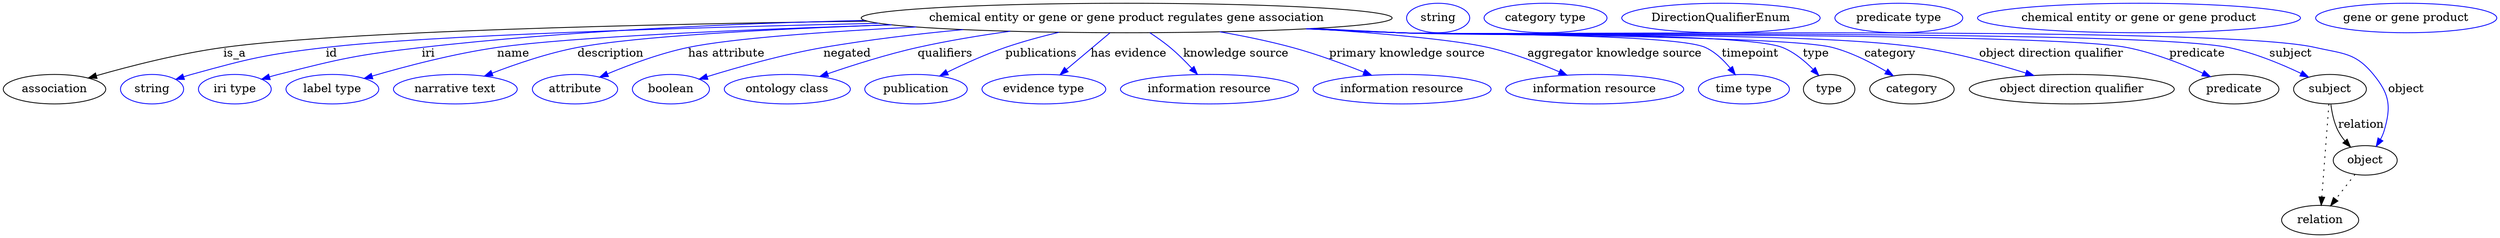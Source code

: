 digraph {
	graph [bb="0,0,3038.9,283"];
	node [label="\N"];
	"chemical entity or gene or gene product regulates gene association"	[height=0.5,
		label="chemical entity or gene or gene product regulates gene association",
		pos="1368.4,265",
		width=8.9909];
	association	[height=0.5,
		pos="62.394,178",
		width=1.7332];
	"chemical entity or gene or gene product regulates gene association" -> association	[label=is_a,
		lp="282.39,221.5",
		pos="e,103.35,191.59 1052.1,261.17 781.74,257.42 414,248.77 268.39,229 214.66,221.7 154.53,206.24 113.18,194.43"];
	id	[color=blue,
		height=0.5,
		label=string,
		pos="181.39,178",
		width=1.0652];
	"chemical entity or gene or gene product regulates gene association" -> id	[color=blue,
		label=id,
		lp="400.39,221.5",
		pos="e,210.37,190.01 1066.4,258.52 829.23,253.22 518.87,243.78 393.39,229 319.55,220.3 301.06,215.79 229.39,196 226.28,195.14 223.08,\
194.18 219.89,193.17",
		style=solid];
	iri	[color=blue,
		height=0.5,
		label="iri type",
		pos="282.39,178",
		width=1.2277];
	"chemical entity or gene or gene product regulates gene association" -> iri	[color=blue,
		label=iri,
		lp="518.39,221.5",
		pos="e,315.01,190.16 1049,262.01 887.15,258.2 687.86,249.24 510.39,229 431.76,220.03 412.11,215.46 335.39,196 331.97,195.13 328.43,194.16 \
324.9,193.14",
		style=solid];
	name	[color=blue,
		height=0.5,
		label="label type",
		pos="401.39,178",
		width=1.5707];
	"chemical entity or gene or gene product regulates gene association" -> name	[color=blue,
		label=name,
		lp="622.39,221.5",
		pos="e,440.22,191.14 1081.3,256.66 903.36,250.98 692.16,241.9 602.39,229 549.57,221.41 490.43,205.81 450.06,194.05",
		style=solid];
	description	[color=blue,
		height=0.5,
		label="narrative text",
		pos="551.39,178",
		width=2.0943];
	"chemical entity or gene or gene product regulates gene association" -> description	[color=blue,
		label=description,
		lp="739.89,221.5",
		pos="e,586.84,194.04 1080.9,256.71 933.9,251.43 771.22,242.74 699.39,229 663.85,222.2 625.16,208.91 596.25,197.74",
		style=solid];
	"has attribute"	[color=blue,
		height=0.5,
		label=attribute,
		pos="696.39,178",
		width=1.4443];
	"chemical entity or gene or gene product regulates gene association" -> "has attribute"	[color=blue,
		label="has attribute",
		lp="881.39,221.5",
		pos="e,726.64,192.77 1112,254 1002.2,248.31 887.25,240.07 834.39,229 800.3,221.86 763.26,208.08 736.15,196.8",
		style=solid];
	negated	[color=blue,
		height=0.5,
		label=boolean,
		pos="813.39,178",
		width=1.2999];
	"chemical entity or gene or gene product regulates gene association" -> negated	[color=blue,
		label=negated,
		lp="1027.4,221.5",
		pos="e,847.74,190.34 1168.9,250.81 1113.5,245.61 1053.4,238.52 998.39,229 949.55,220.54 894.9,204.99 857.74,193.47",
		style=solid];
	qualifiers	[color=blue,
		height=0.5,
		label="ontology class",
		pos="954.39,178",
		width=2.1304];
	"chemical entity or gene or gene product regulates gene association" -> qualifiers	[color=blue,
		label=qualifiers,
		lp="1146.9,221.5",
		pos="e,994.07,193.53 1226.3,248.81 1189.4,243.68 1149.7,237.14 1113.4,229 1076.1,220.63 1034.9,207.57 1003.8,196.9",
		style=solid];
	publications	[color=blue,
		height=0.5,
		label=publication,
		pos="1111.4,178",
		width=1.7332];
	"chemical entity or gene or gene product regulates gene association" -> publications	[color=blue,
		label=publications,
		lp="1264.4,221.5",
		pos="e,1140.4,194.2 1285.8,247.51 1264.2,242.38 1241.2,236.17 1220.4,229 1196.1,220.66 1170,208.78 1149.4,198.69",
		style=solid];
	"has evidence"	[color=blue,
		height=0.5,
		label="evidence type",
		pos="1267.4,178",
		width=2.0943];
	"chemical entity or gene or gene product regulates gene association" -> "has evidence"	[color=blue,
		label="has evidence",
		lp="1370.9,221.5",
		pos="e,1287.1,195.6 1348,246.8 1332.7,233.96 1311.7,216.27 1294.9,202.19",
		style=solid];
	"knowledge source"	[color=blue,
		height=0.5,
		label="information resource",
		pos="1469.4,178",
		width=3.015];
	"chemical entity or gene or gene product regulates gene association" -> "knowledge source"	[color=blue,
		label="knowledge source",
		lp="1501.9,221.5",
		pos="e,1454.7,196.14 1396.7,246.95 1405,241.56 1413.8,235.35 1421.4,229 1430.6,221.33 1439.9,212.07 1447.8,203.61",
		style=solid];
	"primary knowledge source"	[color=blue,
		height=0.5,
		label="information resource",
		pos="1704.4,178",
		width=3.015];
	"chemical entity or gene or gene product regulates gene association" -> "primary knowledge source"	[color=blue,
		label="primary knowledge source",
		lp="1710.4,221.5",
		pos="e,1667.2,195.02 1481.9,248.13 1511,243.03 1542.1,236.67 1570.4,229 1600,220.97 1632.3,209.03 1657.8,198.83",
		style=solid];
	"aggregator knowledge source"	[color=blue,
		height=0.5,
		label="information resource",
		pos="1939.4,178",
		width=3.015];
	"chemical entity or gene or gene product regulates gene association" -> "aggregator knowledge source"	[color=blue,
		label="aggregator knowledge source",
		lp="1963.9,221.5",
		pos="e,1905.5,195.15 1593.4,252.06 1680,246.21 1768,238.4 1809.4,229 1839.2,222.24 1871.2,209.99 1896,199.31",
		style=solid];
	timepoint	[color=blue,
		height=0.5,
		label="time type",
		pos="2121.4,178",
		width=1.5346];
	"chemical entity or gene or gene product regulates gene association" -> timepoint	[color=blue,
		label=timepoint,
		lp="2129.4,221.5",
		pos="e,2110.9,195.7 1597.2,252.23 1632.1,250.46 1667.7,248.67 1701.4,247 1742.8,244.94 2036.7,246.38 2074.4,229 2086.4,223.46 2096.8,\
213.34 2104.8,203.64",
		style=solid];
	type	[height=0.5,
		pos="2225.4,178",
		width=0.86659];
	"chemical entity or gene or gene product regulates gene association" -> type	[color=blue,
		label=type,
		lp="2209.4,221.5",
		pos="e,2212.8,194.82 1594.5,252.07 1630.3,250.3 1666.8,248.55 1701.4,247 1753.3,244.68 2120.2,248.23 2168.4,229 2182.6,223.33 2195.7,\
212.49 2205.7,202.34",
		style=solid];
	category	[height=0.5,
		pos="2326.4,178",
		width=1.4263];
	"chemical entity or gene or gene product regulates gene association" -> category	[color=blue,
		label=category,
		lp="2299.9,221.5",
		pos="e,2303.7,194.41 1593.2,252.01 1629.4,250.22 1666.4,248.49 1701.4,247 1760,244.5 2172.6,243.81 2229.4,229 2252.6,222.95 2276.6,210.65 \
2294.9,199.77",
		style=solid];
	"object direction qualifier"	[height=0.5,
		pos="2520.4,178",
		width=3.4664];
	"chemical entity or gene or gene product regulates gene association" -> "object direction qualifier"	[color=blue,
		label="object direction qualifier",
		lp="2496.4,221.5",
		pos="e,2473.9,194.84 1591.4,251.92 1628.1,250.13 1665.8,248.41 1701.4,247 1842.2,241.41 2196,249.53 2335.4,229 2379.3,222.53 2427.7,209.22 \
2464,197.96",
		style=solid];
	predicate	[height=0.5,
		pos="2717.4,178",
		width=1.5165];
	"chemical entity or gene or gene product regulates gene association" -> predicate	[color=blue,
		label=predicate,
		lp="2673.4,221.5",
		pos="e,2688.6,193.55 1588.7,251.8 1626.3,249.99 1664.9,248.3 1701.4,247 1799.9,243.49 2491.7,248.1 2588.4,229 2620.2,222.73 2654.2,209.2 \
2679.4,197.8",
		style=solid];
	subject	[height=0.5,
		pos="2834.4,178",
		width=1.2277];
	"chemical entity or gene or gene product regulates gene association" -> subject	[color=blue,
		label=subject,
		lp="2786.4,221.5",
		pos="e,2808.4,192.86 1587.8,251.76 1625.7,249.95 1664.7,248.26 1701.4,247 1813.6,243.14 2601.4,251.51 2711.4,229 2742.3,222.67 2775.3,\
208.82 2799.3,197.3",
		style=solid];
	object	[height=0.5,
		pos="2877.4,91",
		width=1.0832];
	"chemical entity or gene or gene product regulates gene association" -> object	[color=blue,
		label=object,
		lp="2927.4,178",
		pos="e,2890.8,108.09 1587.3,251.73 1625.3,249.91 1664.5,248.24 1701.4,247 1825.2,242.84 2695.6,256.72 2816.4,229 2850.3,221.22 2865.4,\
222.93 2887.4,196 2907.2,171.85 2909.3,156.9 2900.4,127 2899.4,123.55 2897.9,120.13 2896.1,116.85",
		style=solid];
	association_type	[color=blue,
		height=0.5,
		label=string,
		pos="1748.4,265",
		width=1.0652];
	association_category	[color=blue,
		height=0.5,
		label="category type",
		pos="1879.4,265",
		width=2.0762];
	"chemical entity or gene or gene product regulates gene association_object direction qualifier"	[color=blue,
		height=0.5,
		label=DirectionQualifierEnum,
		pos="2093.4,265",
		width=3.358];
	"chemical entity or gene or gene product regulates gene association_predicate"	[color=blue,
		height=0.5,
		label="predicate type",
		pos="2310.4,265",
		width=2.1665];
	subject -> object	[label=relation,
		lp="2872.4,134.5",
		pos="e,2859.5,107.23 2835.5,159.55 2836.7,149.57 2839.2,137.07 2844.4,127 2846.6,122.68 2849.5,118.52 2852.7,114.66"];
	relation	[height=0.5,
		pos="2822.4,18",
		width=1.2999];
	subject -> relation	[pos="e,2823.7,36.188 2833.1,159.79 2831,132.48 2827,78.994 2824.5,46.38",
		style=dotted];
	"chemical entity or gene or gene product regulates gene association_subject"	[color=blue,
		height=0.5,
		label="chemical entity or gene or gene product",
		pos="2603.4,265",
		width=5.4703];
	object -> relation	[pos="e,2835.2,35.54 2864.9,73.889 2858,64.939 2849.2,53.617 2841.4,43.584",
		style=dotted];
	"chemical entity or gene or gene product regulates gene association_object"	[color=blue,
		height=0.5,
		label="gene or gene product",
		pos="2928.4,265",
		width=3.0692];
}

